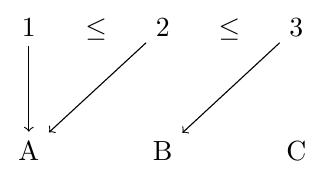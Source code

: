 \documentclass[tikz]{standalone}
\usetikzlibrary{matrix,positioning}
\begin{document}
\begin{tikzpicture}
\matrix (m) at (0,0) [matrix of nodes, column sep = 1em, row sep=3em] {
    1 & $\leq$ & 2 & $\leq$ & 3\\
    A &        & B &        & C\\
};
\foreach \Source/\Target in {
    1/1,
    3/1,
    5/3%
    }
    \draw[->] (m-1-\Source) to (m-2-\Target);
\end{tikzpicture}
\end{document}

